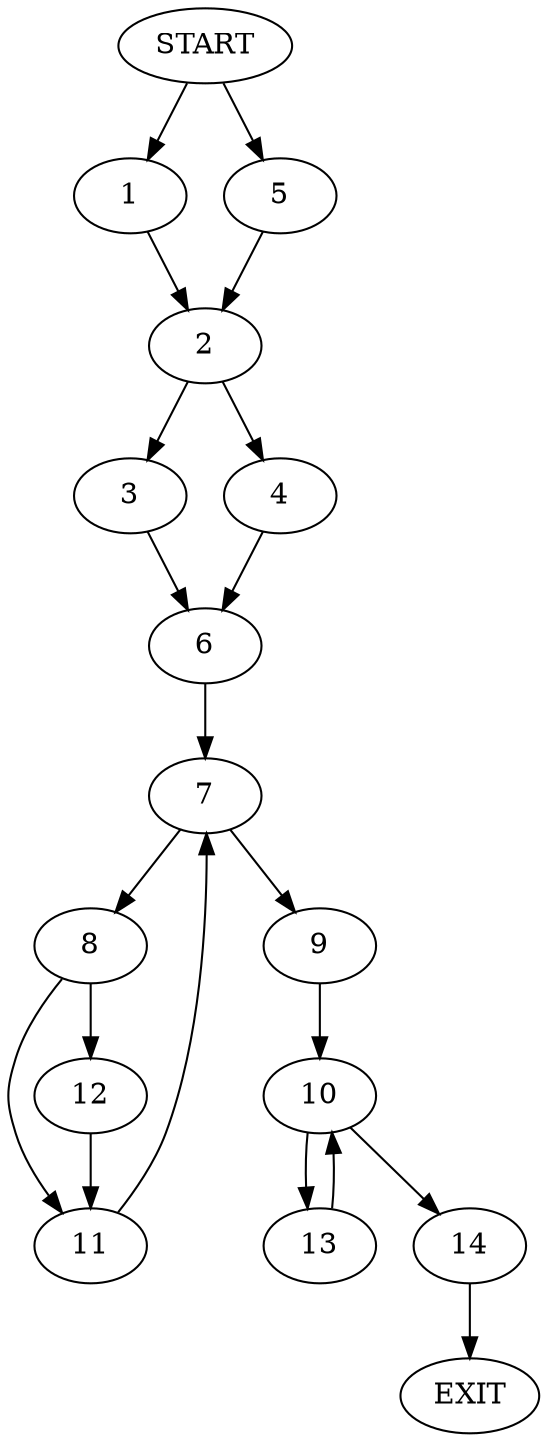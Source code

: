 digraph {
0 [label="START"]
15 [label="EXIT"]
0 -> 1
1 -> 2
2 -> 3
2 -> 4
0 -> 5
5 -> 2
3 -> 6
4 -> 6
6 -> 7
7 -> 8
7 -> 9
9 -> 10
8 -> 11
8 -> 12
11 -> 7
12 -> 11
10 -> 13
10 -> 14
14 -> 15
13 -> 10
}
